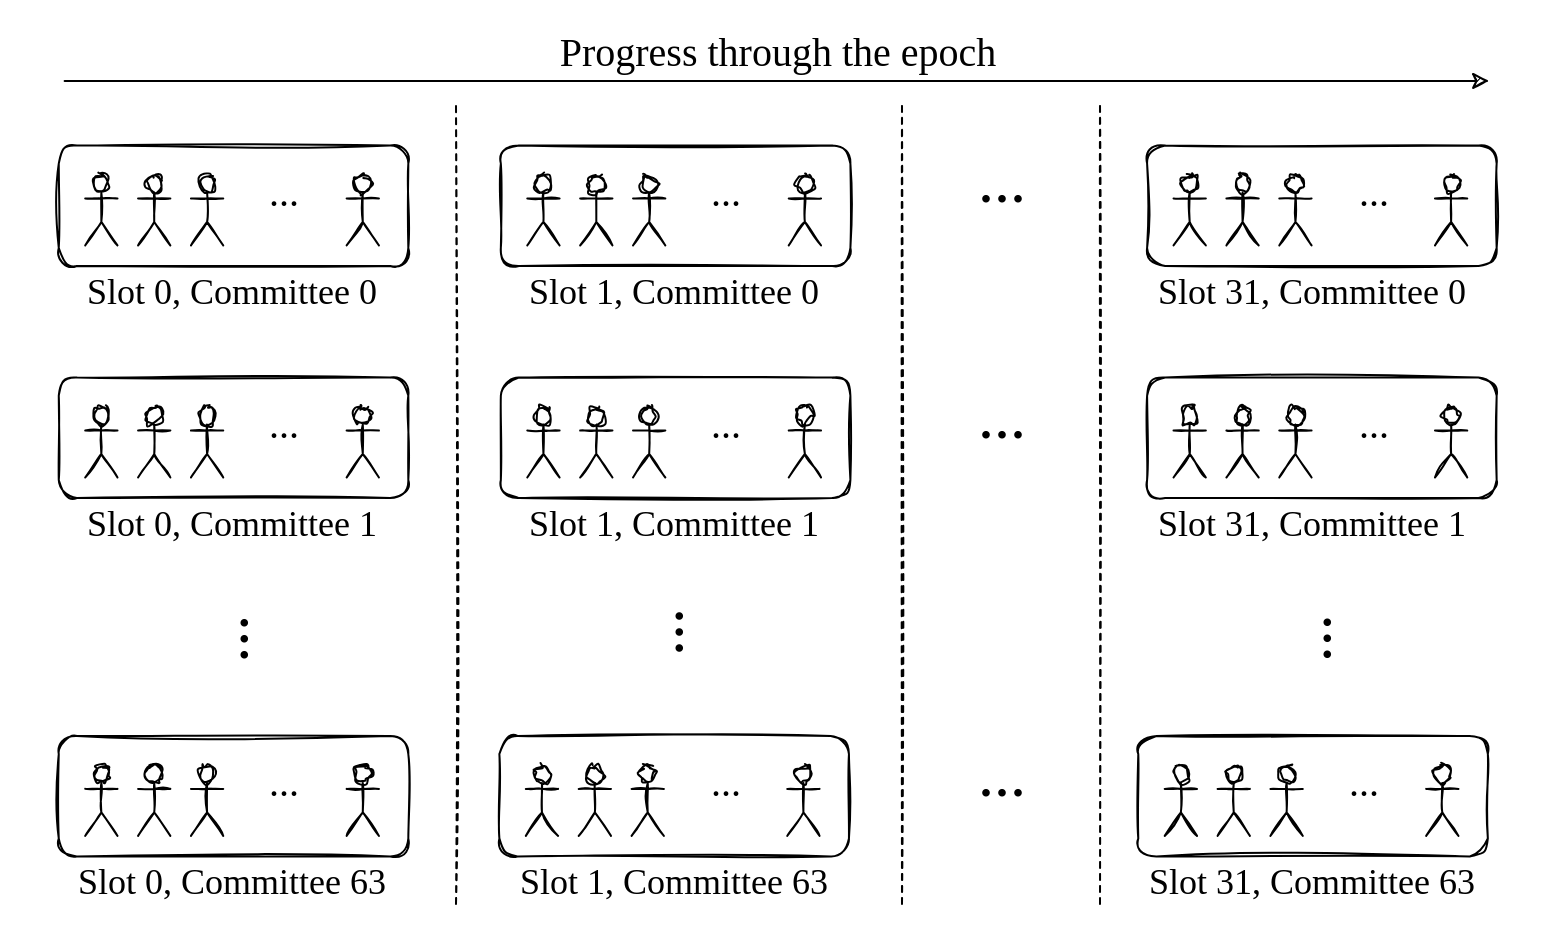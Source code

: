 <mxfile version="20.0.1" type="github">
  <diagram name="allCommittees" id="yjzHrt2KiwfoHxwn7fsB">
    <mxGraphModel dx="1422" dy="752" grid="1" gridSize="10" guides="1" tooltips="1" connect="1" arrows="1" fold="1" page="1" pageScale="1" pageWidth="850" pageHeight="1100" math="0" shadow="0">
      <root>
        <mxCell id="AhHYrD_jLXWVPU9GXJPQ-0" />
        <mxCell id="AhHYrD_jLXWVPU9GXJPQ-1" parent="AhHYrD_jLXWVPU9GXJPQ-0" />
        <mxCell id="4IdpGxViCFuvlN3iOuEt-2" value="" style="endArrow=none;dashed=1;html=1;rounded=0;sketch=1;fontFamily=Gloria Hallelujah;fontSource=https%3A%2F%2Ffonts.googleapis.com%2Fcss%3Ffamily%3DGloria%2BHallelujah;fontSize=32;" edge="1" parent="AhHYrD_jLXWVPU9GXJPQ-1">
          <mxGeometry width="50" height="50" relative="1" as="geometry">
            <mxPoint x="491" y="500" as="sourcePoint" />
            <mxPoint x="491" y="100" as="targetPoint" />
          </mxGeometry>
        </mxCell>
        <mxCell id="AhHYrD_jLXWVPU9GXJPQ-2" value="&lt;font style=&quot;font-size: 32px;&quot; data-font-src=&quot;https://fonts.googleapis.com/css?family=Gloria+Hallelujah&quot; face=&quot;Gloria Hallelujah&quot;&gt;...&lt;/font&gt;" style="text;html=1;strokeColor=none;fillColor=none;align=center;verticalAlign=middle;whiteSpace=wrap;rounded=0;sketch=1;fontSize=32;" vertex="1" parent="AhHYrD_jLXWVPU9GXJPQ-1">
          <mxGeometry x="496.78" y="116.375" width="88.125" height="44.062" as="geometry" />
        </mxCell>
        <mxCell id="AhHYrD_jLXWVPU9GXJPQ-3" value="&lt;font style=&quot;font-size: 32px;&quot; data-font-src=&quot;https://fonts.googleapis.com/css?family=Gloria+Hallelujah&quot; face=&quot;Gloria Hallelujah&quot;&gt;...&lt;/font&gt;" style="text;html=1;strokeColor=none;fillColor=none;align=center;verticalAlign=middle;whiteSpace=wrap;rounded=0;sketch=1;fontSize=32;" vertex="1" parent="AhHYrD_jLXWVPU9GXJPQ-1">
          <mxGeometry x="496.78" y="233.875" width="88.125" height="44.062" as="geometry" />
        </mxCell>
        <mxCell id="AhHYrD_jLXWVPU9GXJPQ-4" value="&lt;font style=&quot;font-size: 32px;&quot; data-font-src=&quot;https://fonts.googleapis.com/css?family=Gloria+Hallelujah&quot; face=&quot;Gloria Hallelujah&quot;&gt;...&lt;/font&gt;" style="text;html=1;strokeColor=none;fillColor=none;align=center;verticalAlign=middle;whiteSpace=wrap;rounded=0;sketch=1;fontSize=32;" vertex="1" parent="AhHYrD_jLXWVPU9GXJPQ-1">
          <mxGeometry x="496.78" y="413.062" width="88.125" height="44.062" as="geometry" />
        </mxCell>
        <mxCell id="AhHYrD_jLXWVPU9GXJPQ-5" value="&lt;font style=&quot;font-size: 32px;&quot; data-font-src=&quot;https://fonts.googleapis.com/css?family=Gloria+Hallelujah&quot; face=&quot;Gloria Hallelujah&quot;&gt;...&lt;/font&gt;" style="text;html=1;strokeColor=none;fillColor=none;align=center;verticalAlign=middle;whiteSpace=wrap;rounded=0;sketch=1;fontSize=32;rotation=90;" vertex="1" parent="AhHYrD_jLXWVPU9GXJPQ-1">
          <mxGeometry x="128.125" y="345.5" width="88.125" height="44.062" as="geometry" />
        </mxCell>
        <mxCell id="AhHYrD_jLXWVPU9GXJPQ-6" value="&lt;font style=&quot;font-size: 32px;&quot; data-font-src=&quot;https://fonts.googleapis.com/css?family=Gloria+Hallelujah&quot; face=&quot;Gloria Hallelujah&quot;&gt;...&lt;/font&gt;" style="text;html=1;strokeColor=none;fillColor=none;align=center;verticalAlign=middle;whiteSpace=wrap;rounded=0;sketch=1;fontSize=32;rotation=90;" vertex="1" parent="AhHYrD_jLXWVPU9GXJPQ-1">
          <mxGeometry x="345.499" y="342.562" width="88.125" height="44.062" as="geometry" />
        </mxCell>
        <mxCell id="AhHYrD_jLXWVPU9GXJPQ-7" value="&lt;font style=&quot;font-size: 32px;&quot; data-font-src=&quot;https://fonts.googleapis.com/css?family=Gloria+Hallelujah&quot; face=&quot;Gloria Hallelujah&quot;&gt;...&lt;/font&gt;" style="text;html=1;strokeColor=none;fillColor=none;align=center;verticalAlign=middle;whiteSpace=wrap;rounded=0;sketch=1;fontSize=32;rotation=90;" vertex="1" parent="AhHYrD_jLXWVPU9GXJPQ-1">
          <mxGeometry x="669.357" y="345.5" width="88.125" height="44.062" as="geometry" />
        </mxCell>
        <mxCell id="AhHYrD_jLXWVPU9GXJPQ-8" value="" style="endArrow=none;dashed=1;html=1;rounded=0;sketch=1;fontFamily=Gloria Hallelujah;fontSource=https%3A%2F%2Ffonts.googleapis.com%2Fcss%3Ffamily%3DGloria%2BHallelujah;fontSize=32;" edge="1" parent="AhHYrD_jLXWVPU9GXJPQ-1">
          <mxGeometry width="50" height="50" relative="1" as="geometry">
            <mxPoint x="268" y="500" as="sourcePoint" />
            <mxPoint x="268" y="100" as="targetPoint" />
          </mxGeometry>
        </mxCell>
        <mxCell id="AhHYrD_jLXWVPU9GXJPQ-9" value="" style="group" vertex="1" connectable="0" parent="AhHYrD_jLXWVPU9GXJPQ-1">
          <mxGeometry x="40" y="120.781" width="232.062" height="94" as="geometry" />
        </mxCell>
        <mxCell id="AhHYrD_jLXWVPU9GXJPQ-10" value="" style="rounded=1;whiteSpace=wrap;html=1;sketch=1;" vertex="1" parent="AhHYrD_jLXWVPU9GXJPQ-9">
          <mxGeometry x="29.375" width="174.781" height="60.219" as="geometry" />
        </mxCell>
        <mxCell id="AhHYrD_jLXWVPU9GXJPQ-11" value="&lt;font style=&quot;font-size: 20px;&quot; data-font-src=&quot;https://fonts.googleapis.com/css?family=Gloria+Hallelujah&quot; face=&quot;Gloria Hallelujah&quot;&gt;...&lt;/font&gt;" style="text;html=1;strokeColor=none;fillColor=none;align=center;verticalAlign=middle;whiteSpace=wrap;rounded=0;sketch=1;" vertex="1" parent="AhHYrD_jLXWVPU9GXJPQ-9">
          <mxGeometry x="98.406" width="88.125" height="44.062" as="geometry" />
        </mxCell>
        <mxCell id="AhHYrD_jLXWVPU9GXJPQ-12" value="" style="shape=umlActor;verticalLabelPosition=bottom;verticalAlign=top;html=1;outlineConnect=0;sketch=1;" vertex="1" parent="AhHYrD_jLXWVPU9GXJPQ-9">
          <mxGeometry x="42.594" y="14.688" width="16.156" height="35.25" as="geometry" />
        </mxCell>
        <mxCell id="AhHYrD_jLXWVPU9GXJPQ-13" value="&lt;font style=&quot;font-size: 18px;&quot;&gt;Slot 0, Committee 0&lt;/font&gt;" style="text;html=1;strokeColor=none;fillColor=none;align=center;verticalAlign=middle;whiteSpace=wrap;rounded=0;sketch=1;fontFamily=Gloria Hallelujah;fontSource=https%3A%2F%2Ffonts.googleapis.com%2Fcss%3Ffamily%3DGloria%2BHallelujah;fontSize=20;" vertex="1" parent="AhHYrD_jLXWVPU9GXJPQ-9">
          <mxGeometry y="49.938" width="232.062" height="44.062" as="geometry" />
        </mxCell>
        <mxCell id="AhHYrD_jLXWVPU9GXJPQ-14" value="" style="shape=umlActor;verticalLabelPosition=bottom;verticalAlign=top;html=1;outlineConnect=0;sketch=1;" vertex="1" parent="AhHYrD_jLXWVPU9GXJPQ-9">
          <mxGeometry x="69.031" y="14.688" width="16.156" height="35.25" as="geometry" />
        </mxCell>
        <mxCell id="AhHYrD_jLXWVPU9GXJPQ-15" value="" style="shape=umlActor;verticalLabelPosition=bottom;verticalAlign=top;html=1;outlineConnect=0;sketch=1;" vertex="1" parent="AhHYrD_jLXWVPU9GXJPQ-9">
          <mxGeometry x="95.468" y="14.688" width="16.156" height="35.25" as="geometry" />
        </mxCell>
        <mxCell id="AhHYrD_jLXWVPU9GXJPQ-16" value="" style="shape=umlActor;verticalLabelPosition=bottom;verticalAlign=top;html=1;outlineConnect=0;sketch=1;" vertex="1" parent="AhHYrD_jLXWVPU9GXJPQ-9">
          <mxGeometry x="173.312" y="14.688" width="16.156" height="35.25" as="geometry" />
        </mxCell>
        <mxCell id="AhHYrD_jLXWVPU9GXJPQ-17" value="" style="group" vertex="1" connectable="0" parent="AhHYrD_jLXWVPU9GXJPQ-1">
          <mxGeometry x="40" y="236.812" width="232.062" height="94" as="geometry" />
        </mxCell>
        <mxCell id="AhHYrD_jLXWVPU9GXJPQ-18" value="" style="rounded=1;whiteSpace=wrap;html=1;sketch=1;" vertex="1" parent="AhHYrD_jLXWVPU9GXJPQ-17">
          <mxGeometry x="29.375" width="174.781" height="60.219" as="geometry" />
        </mxCell>
        <mxCell id="AhHYrD_jLXWVPU9GXJPQ-19" value="&lt;font style=&quot;font-size: 20px;&quot; data-font-src=&quot;https://fonts.googleapis.com/css?family=Gloria+Hallelujah&quot; face=&quot;Gloria Hallelujah&quot;&gt;...&lt;/font&gt;" style="text;html=1;strokeColor=none;fillColor=none;align=center;verticalAlign=middle;whiteSpace=wrap;rounded=0;sketch=1;" vertex="1" parent="AhHYrD_jLXWVPU9GXJPQ-17">
          <mxGeometry x="98.406" width="88.125" height="44.062" as="geometry" />
        </mxCell>
        <mxCell id="AhHYrD_jLXWVPU9GXJPQ-20" value="" style="shape=umlActor;verticalLabelPosition=bottom;verticalAlign=top;html=1;outlineConnect=0;sketch=1;" vertex="1" parent="AhHYrD_jLXWVPU9GXJPQ-17">
          <mxGeometry x="42.594" y="14.688" width="16.156" height="35.25" as="geometry" />
        </mxCell>
        <mxCell id="AhHYrD_jLXWVPU9GXJPQ-21" value="&lt;font style=&quot;font-size: 18px;&quot;&gt;Slot 0, Committee 1&lt;br&gt;&lt;/font&gt;" style="text;html=1;strokeColor=none;fillColor=none;align=center;verticalAlign=middle;whiteSpace=wrap;rounded=0;sketch=1;fontFamily=Gloria Hallelujah;fontSource=https%3A%2F%2Ffonts.googleapis.com%2Fcss%3Ffamily%3DGloria%2BHallelujah;fontSize=20;" vertex="1" parent="AhHYrD_jLXWVPU9GXJPQ-17">
          <mxGeometry y="49.938" width="232.062" height="44.062" as="geometry" />
        </mxCell>
        <mxCell id="AhHYrD_jLXWVPU9GXJPQ-22" value="" style="shape=umlActor;verticalLabelPosition=bottom;verticalAlign=top;html=1;outlineConnect=0;sketch=1;" vertex="1" parent="AhHYrD_jLXWVPU9GXJPQ-17">
          <mxGeometry x="69.031" y="14.688" width="16.156" height="35.25" as="geometry" />
        </mxCell>
        <mxCell id="AhHYrD_jLXWVPU9GXJPQ-23" value="" style="shape=umlActor;verticalLabelPosition=bottom;verticalAlign=top;html=1;outlineConnect=0;sketch=1;" vertex="1" parent="AhHYrD_jLXWVPU9GXJPQ-17">
          <mxGeometry x="95.468" y="14.688" width="16.156" height="35.25" as="geometry" />
        </mxCell>
        <mxCell id="AhHYrD_jLXWVPU9GXJPQ-24" value="" style="shape=umlActor;verticalLabelPosition=bottom;verticalAlign=top;html=1;outlineConnect=0;sketch=1;" vertex="1" parent="AhHYrD_jLXWVPU9GXJPQ-17">
          <mxGeometry x="173.312" y="14.688" width="16.156" height="35.25" as="geometry" />
        </mxCell>
        <mxCell id="AhHYrD_jLXWVPU9GXJPQ-25" value="" style="group" vertex="1" connectable="0" parent="AhHYrD_jLXWVPU9GXJPQ-1">
          <mxGeometry x="40" y="416" width="232.062" height="94" as="geometry" />
        </mxCell>
        <mxCell id="AhHYrD_jLXWVPU9GXJPQ-26" value="" style="rounded=1;whiteSpace=wrap;html=1;sketch=1;" vertex="1" parent="AhHYrD_jLXWVPU9GXJPQ-25">
          <mxGeometry x="29.375" width="174.781" height="60.219" as="geometry" />
        </mxCell>
        <mxCell id="AhHYrD_jLXWVPU9GXJPQ-27" value="&lt;font style=&quot;font-size: 20px;&quot; data-font-src=&quot;https://fonts.googleapis.com/css?family=Gloria+Hallelujah&quot; face=&quot;Gloria Hallelujah&quot;&gt;...&lt;/font&gt;" style="text;html=1;strokeColor=none;fillColor=none;align=center;verticalAlign=middle;whiteSpace=wrap;rounded=0;sketch=1;" vertex="1" parent="AhHYrD_jLXWVPU9GXJPQ-25">
          <mxGeometry x="98.406" width="88.125" height="44.062" as="geometry" />
        </mxCell>
        <mxCell id="AhHYrD_jLXWVPU9GXJPQ-28" value="" style="shape=umlActor;verticalLabelPosition=bottom;verticalAlign=top;html=1;outlineConnect=0;sketch=1;" vertex="1" parent="AhHYrD_jLXWVPU9GXJPQ-25">
          <mxGeometry x="42.594" y="14.688" width="16.156" height="35.25" as="geometry" />
        </mxCell>
        <mxCell id="AhHYrD_jLXWVPU9GXJPQ-29" value="&lt;font style=&quot;font-size: 18px;&quot;&gt;Slot 0, Committee 63&lt;br&gt;&lt;/font&gt;" style="text;html=1;strokeColor=none;fillColor=none;align=center;verticalAlign=middle;whiteSpace=wrap;rounded=0;sketch=1;fontFamily=Gloria Hallelujah;fontSource=https%3A%2F%2Ffonts.googleapis.com%2Fcss%3Ffamily%3DGloria%2BHallelujah;fontSize=20;" vertex="1" parent="AhHYrD_jLXWVPU9GXJPQ-25">
          <mxGeometry y="49.938" width="232.062" height="44.062" as="geometry" />
        </mxCell>
        <mxCell id="AhHYrD_jLXWVPU9GXJPQ-30" value="" style="shape=umlActor;verticalLabelPosition=bottom;verticalAlign=top;html=1;outlineConnect=0;sketch=1;" vertex="1" parent="AhHYrD_jLXWVPU9GXJPQ-25">
          <mxGeometry x="69.031" y="14.688" width="16.156" height="35.25" as="geometry" />
        </mxCell>
        <mxCell id="AhHYrD_jLXWVPU9GXJPQ-31" value="" style="shape=umlActor;verticalLabelPosition=bottom;verticalAlign=top;html=1;outlineConnect=0;sketch=1;" vertex="1" parent="AhHYrD_jLXWVPU9GXJPQ-25">
          <mxGeometry x="95.468" y="14.688" width="16.156" height="35.25" as="geometry" />
        </mxCell>
        <mxCell id="AhHYrD_jLXWVPU9GXJPQ-32" value="" style="shape=umlActor;verticalLabelPosition=bottom;verticalAlign=top;html=1;outlineConnect=0;sketch=1;" vertex="1" parent="AhHYrD_jLXWVPU9GXJPQ-25">
          <mxGeometry x="173.312" y="14.688" width="16.156" height="35.25" as="geometry" />
        </mxCell>
        <mxCell id="AhHYrD_jLXWVPU9GXJPQ-33" value="" style="group" vertex="1" connectable="0" parent="AhHYrD_jLXWVPU9GXJPQ-1">
          <mxGeometry x="261.046" y="416" width="232.062" height="94" as="geometry" />
        </mxCell>
        <mxCell id="AhHYrD_jLXWVPU9GXJPQ-34" value="" style="rounded=1;whiteSpace=wrap;html=1;sketch=1;" vertex="1" parent="AhHYrD_jLXWVPU9GXJPQ-33">
          <mxGeometry x="28.641" width="174.781" height="60.219" as="geometry" />
        </mxCell>
        <mxCell id="AhHYrD_jLXWVPU9GXJPQ-35" value="&lt;font style=&quot;font-size: 20px;&quot; data-font-src=&quot;https://fonts.googleapis.com/css?family=Gloria+Hallelujah&quot; face=&quot;Gloria Hallelujah&quot;&gt;...&lt;/font&gt;" style="text;html=1;strokeColor=none;fillColor=none;align=center;verticalAlign=middle;whiteSpace=wrap;rounded=0;sketch=1;" vertex="1" parent="AhHYrD_jLXWVPU9GXJPQ-33">
          <mxGeometry x="97.672" width="88.125" height="44.062" as="geometry" />
        </mxCell>
        <mxCell id="AhHYrD_jLXWVPU9GXJPQ-36" value="" style="shape=umlActor;verticalLabelPosition=bottom;verticalAlign=top;html=1;outlineConnect=0;sketch=1;" vertex="1" parent="AhHYrD_jLXWVPU9GXJPQ-33">
          <mxGeometry x="41.859" y="14.688" width="16.156" height="35.25" as="geometry" />
        </mxCell>
        <mxCell id="AhHYrD_jLXWVPU9GXJPQ-37" value="" style="shape=umlActor;verticalLabelPosition=bottom;verticalAlign=top;html=1;outlineConnect=0;sketch=1;" vertex="1" parent="AhHYrD_jLXWVPU9GXJPQ-33">
          <mxGeometry x="68.297" y="14.688" width="16.156" height="35.25" as="geometry" />
        </mxCell>
        <mxCell id="AhHYrD_jLXWVPU9GXJPQ-38" value="" style="shape=umlActor;verticalLabelPosition=bottom;verticalAlign=top;html=1;outlineConnect=0;sketch=1;" vertex="1" parent="AhHYrD_jLXWVPU9GXJPQ-33">
          <mxGeometry x="94.734" y="14.688" width="16.156" height="35.25" as="geometry" />
        </mxCell>
        <mxCell id="AhHYrD_jLXWVPU9GXJPQ-39" value="" style="shape=umlActor;verticalLabelPosition=bottom;verticalAlign=top;html=1;outlineConnect=0;sketch=1;" vertex="1" parent="AhHYrD_jLXWVPU9GXJPQ-33">
          <mxGeometry x="172.578" y="14.688" width="16.156" height="35.25" as="geometry" />
        </mxCell>
        <mxCell id="AhHYrD_jLXWVPU9GXJPQ-40" value="&lt;font style=&quot;font-size: 18px;&quot;&gt;Slot 1, Committee 63&lt;br&gt;&lt;/font&gt;" style="text;html=1;strokeColor=none;fillColor=none;align=center;verticalAlign=middle;whiteSpace=wrap;rounded=0;sketch=1;fontFamily=Gloria Hallelujah;fontSource=https%3A%2F%2Ffonts.googleapis.com%2Fcss%3Ffamily%3DGloria%2BHallelujah;fontSize=20;" vertex="1" parent="AhHYrD_jLXWVPU9GXJPQ-33">
          <mxGeometry y="49.938" width="232.062" height="44.062" as="geometry" />
        </mxCell>
        <mxCell id="AhHYrD_jLXWVPU9GXJPQ-41" value="" style="group" vertex="1" connectable="0" parent="AhHYrD_jLXWVPU9GXJPQ-1">
          <mxGeometry x="261.046" y="236.812" width="232.062" height="94" as="geometry" />
        </mxCell>
        <mxCell id="AhHYrD_jLXWVPU9GXJPQ-42" value="" style="rounded=1;whiteSpace=wrap;html=1;sketch=1;" vertex="1" parent="AhHYrD_jLXWVPU9GXJPQ-41">
          <mxGeometry x="29.375" width="174.781" height="60.219" as="geometry" />
        </mxCell>
        <mxCell id="AhHYrD_jLXWVPU9GXJPQ-43" value="&lt;font style=&quot;font-size: 20px;&quot; data-font-src=&quot;https://fonts.googleapis.com/css?family=Gloria+Hallelujah&quot; face=&quot;Gloria Hallelujah&quot;&gt;...&lt;/font&gt;" style="text;html=1;strokeColor=none;fillColor=none;align=center;verticalAlign=middle;whiteSpace=wrap;rounded=0;sketch=1;" vertex="1" parent="AhHYrD_jLXWVPU9GXJPQ-41">
          <mxGeometry x="98.406" width="88.125" height="44.062" as="geometry" />
        </mxCell>
        <mxCell id="AhHYrD_jLXWVPU9GXJPQ-44" value="" style="shape=umlActor;verticalLabelPosition=bottom;verticalAlign=top;html=1;outlineConnect=0;sketch=1;" vertex="1" parent="AhHYrD_jLXWVPU9GXJPQ-41">
          <mxGeometry x="42.594" y="14.688" width="16.156" height="35.25" as="geometry" />
        </mxCell>
        <mxCell id="AhHYrD_jLXWVPU9GXJPQ-45" value="&lt;font style=&quot;font-size: 18px;&quot;&gt;Slot 1, Committee 1&lt;br&gt;&lt;/font&gt;" style="text;html=1;strokeColor=none;fillColor=none;align=center;verticalAlign=middle;whiteSpace=wrap;rounded=0;sketch=1;fontFamily=Gloria Hallelujah;fontSource=https%3A%2F%2Ffonts.googleapis.com%2Fcss%3Ffamily%3DGloria%2BHallelujah;fontSize=20;" vertex="1" parent="AhHYrD_jLXWVPU9GXJPQ-41">
          <mxGeometry y="49.938" width="232.062" height="44.062" as="geometry" />
        </mxCell>
        <mxCell id="AhHYrD_jLXWVPU9GXJPQ-46" value="" style="shape=umlActor;verticalLabelPosition=bottom;verticalAlign=top;html=1;outlineConnect=0;sketch=1;" vertex="1" parent="AhHYrD_jLXWVPU9GXJPQ-41">
          <mxGeometry x="69.031" y="14.688" width="16.156" height="35.25" as="geometry" />
        </mxCell>
        <mxCell id="AhHYrD_jLXWVPU9GXJPQ-47" value="" style="shape=umlActor;verticalLabelPosition=bottom;verticalAlign=top;html=1;outlineConnect=0;sketch=1;" vertex="1" parent="AhHYrD_jLXWVPU9GXJPQ-41">
          <mxGeometry x="95.468" y="14.688" width="16.156" height="35.25" as="geometry" />
        </mxCell>
        <mxCell id="AhHYrD_jLXWVPU9GXJPQ-48" value="" style="shape=umlActor;verticalLabelPosition=bottom;verticalAlign=top;html=1;outlineConnect=0;sketch=1;" vertex="1" parent="AhHYrD_jLXWVPU9GXJPQ-41">
          <mxGeometry x="173.312" y="14.688" width="16.156" height="35.25" as="geometry" />
        </mxCell>
        <mxCell id="AhHYrD_jLXWVPU9GXJPQ-49" value="" style="group" vertex="1" connectable="0" parent="AhHYrD_jLXWVPU9GXJPQ-1">
          <mxGeometry x="261.046" y="120.781" width="232.062" height="94" as="geometry" />
        </mxCell>
        <mxCell id="AhHYrD_jLXWVPU9GXJPQ-50" value="" style="rounded=1;whiteSpace=wrap;html=1;sketch=1;" vertex="1" parent="AhHYrD_jLXWVPU9GXJPQ-49">
          <mxGeometry x="29.375" width="174.781" height="60.219" as="geometry" />
        </mxCell>
        <mxCell id="AhHYrD_jLXWVPU9GXJPQ-51" value="&lt;font style=&quot;font-size: 20px;&quot; data-font-src=&quot;https://fonts.googleapis.com/css?family=Gloria+Hallelujah&quot; face=&quot;Gloria Hallelujah&quot;&gt;...&lt;/font&gt;" style="text;html=1;strokeColor=none;fillColor=none;align=center;verticalAlign=middle;whiteSpace=wrap;rounded=0;sketch=1;" vertex="1" parent="AhHYrD_jLXWVPU9GXJPQ-49">
          <mxGeometry x="98.406" width="88.125" height="44.062" as="geometry" />
        </mxCell>
        <mxCell id="AhHYrD_jLXWVPU9GXJPQ-52" value="" style="shape=umlActor;verticalLabelPosition=bottom;verticalAlign=top;html=1;outlineConnect=0;sketch=1;" vertex="1" parent="AhHYrD_jLXWVPU9GXJPQ-49">
          <mxGeometry x="42.594" y="14.688" width="16.156" height="35.25" as="geometry" />
        </mxCell>
        <mxCell id="AhHYrD_jLXWVPU9GXJPQ-53" value="&lt;font style=&quot;font-size: 18px;&quot;&gt;Slot 1, Committee 0&lt;/font&gt;" style="text;html=1;strokeColor=none;fillColor=none;align=center;verticalAlign=middle;whiteSpace=wrap;rounded=0;sketch=1;fontFamily=Gloria Hallelujah;fontSource=https%3A%2F%2Ffonts.googleapis.com%2Fcss%3Ffamily%3DGloria%2BHallelujah;fontSize=20;" vertex="1" parent="AhHYrD_jLXWVPU9GXJPQ-49">
          <mxGeometry y="49.938" width="232.062" height="44.062" as="geometry" />
        </mxCell>
        <mxCell id="AhHYrD_jLXWVPU9GXJPQ-54" value="" style="shape=umlActor;verticalLabelPosition=bottom;verticalAlign=top;html=1;outlineConnect=0;sketch=1;" vertex="1" parent="AhHYrD_jLXWVPU9GXJPQ-49">
          <mxGeometry x="69.031" y="14.688" width="16.156" height="35.25" as="geometry" />
        </mxCell>
        <mxCell id="AhHYrD_jLXWVPU9GXJPQ-55" value="" style="shape=umlActor;verticalLabelPosition=bottom;verticalAlign=top;html=1;outlineConnect=0;sketch=1;" vertex="1" parent="AhHYrD_jLXWVPU9GXJPQ-49">
          <mxGeometry x="95.468" y="14.688" width="16.156" height="35.25" as="geometry" />
        </mxCell>
        <mxCell id="AhHYrD_jLXWVPU9GXJPQ-56" value="" style="shape=umlActor;verticalLabelPosition=bottom;verticalAlign=top;html=1;outlineConnect=0;sketch=1;" vertex="1" parent="AhHYrD_jLXWVPU9GXJPQ-49">
          <mxGeometry x="173.312" y="14.688" width="16.156" height="35.25" as="geometry" />
        </mxCell>
        <mxCell id="AhHYrD_jLXWVPU9GXJPQ-57" value="" style="group" vertex="1" connectable="0" parent="AhHYrD_jLXWVPU9GXJPQ-1">
          <mxGeometry x="580.498" y="416" width="232.062" height="94" as="geometry" />
        </mxCell>
        <mxCell id="AhHYrD_jLXWVPU9GXJPQ-58" value="" style="rounded=1;whiteSpace=wrap;html=1;sketch=1;" vertex="1" parent="AhHYrD_jLXWVPU9GXJPQ-57">
          <mxGeometry x="28.641" width="174.781" height="60.219" as="geometry" />
        </mxCell>
        <mxCell id="AhHYrD_jLXWVPU9GXJPQ-59" value="&lt;font style=&quot;font-size: 20px;&quot; data-font-src=&quot;https://fonts.googleapis.com/css?family=Gloria+Hallelujah&quot; face=&quot;Gloria Hallelujah&quot;&gt;...&lt;/font&gt;" style="text;html=1;strokeColor=none;fillColor=none;align=center;verticalAlign=middle;whiteSpace=wrap;rounded=0;sketch=1;" vertex="1" parent="AhHYrD_jLXWVPU9GXJPQ-57">
          <mxGeometry x="97.672" width="88.125" height="44.062" as="geometry" />
        </mxCell>
        <mxCell id="AhHYrD_jLXWVPU9GXJPQ-60" value="" style="shape=umlActor;verticalLabelPosition=bottom;verticalAlign=top;html=1;outlineConnect=0;sketch=1;" vertex="1" parent="AhHYrD_jLXWVPU9GXJPQ-57">
          <mxGeometry x="41.859" y="14.688" width="16.156" height="35.25" as="geometry" />
        </mxCell>
        <mxCell id="AhHYrD_jLXWVPU9GXJPQ-61" value="" style="shape=umlActor;verticalLabelPosition=bottom;verticalAlign=top;html=1;outlineConnect=0;sketch=1;" vertex="1" parent="AhHYrD_jLXWVPU9GXJPQ-57">
          <mxGeometry x="68.297" y="14.688" width="16.156" height="35.25" as="geometry" />
        </mxCell>
        <mxCell id="AhHYrD_jLXWVPU9GXJPQ-62" value="" style="shape=umlActor;verticalLabelPosition=bottom;verticalAlign=top;html=1;outlineConnect=0;sketch=1;" vertex="1" parent="AhHYrD_jLXWVPU9GXJPQ-57">
          <mxGeometry x="94.734" y="14.688" width="16.156" height="35.25" as="geometry" />
        </mxCell>
        <mxCell id="AhHYrD_jLXWVPU9GXJPQ-63" value="" style="shape=umlActor;verticalLabelPosition=bottom;verticalAlign=top;html=1;outlineConnect=0;sketch=1;" vertex="1" parent="AhHYrD_jLXWVPU9GXJPQ-57">
          <mxGeometry x="172.578" y="14.688" width="16.156" height="35.25" as="geometry" />
        </mxCell>
        <mxCell id="AhHYrD_jLXWVPU9GXJPQ-64" value="&lt;font style=&quot;font-size: 18px;&quot;&gt;Slot 31, Committee 63&lt;br&gt;&lt;/font&gt;" style="text;html=1;strokeColor=none;fillColor=none;align=center;verticalAlign=middle;whiteSpace=wrap;rounded=0;sketch=1;fontFamily=Gloria Hallelujah;fontSource=https%3A%2F%2Ffonts.googleapis.com%2Fcss%3Ffamily%3DGloria%2BHallelujah;fontSize=20;" vertex="1" parent="AhHYrD_jLXWVPU9GXJPQ-57">
          <mxGeometry y="49.938" width="232.062" height="44.062" as="geometry" />
        </mxCell>
        <mxCell id="AhHYrD_jLXWVPU9GXJPQ-65" value="" style="group" vertex="1" connectable="0" parent="AhHYrD_jLXWVPU9GXJPQ-1">
          <mxGeometry x="580.498" y="236.812" width="232.062" height="94" as="geometry" />
        </mxCell>
        <mxCell id="AhHYrD_jLXWVPU9GXJPQ-66" value="" style="rounded=1;whiteSpace=wrap;html=1;sketch=1;" vertex="1" parent="AhHYrD_jLXWVPU9GXJPQ-65">
          <mxGeometry x="33.047" width="174.781" height="60.219" as="geometry" />
        </mxCell>
        <mxCell id="AhHYrD_jLXWVPU9GXJPQ-67" value="&lt;font style=&quot;font-size: 20px;&quot; data-font-src=&quot;https://fonts.googleapis.com/css?family=Gloria+Hallelujah&quot; face=&quot;Gloria Hallelujah&quot;&gt;...&lt;/font&gt;" style="text;html=1;strokeColor=none;fillColor=none;align=center;verticalAlign=middle;whiteSpace=wrap;rounded=0;sketch=1;" vertex="1" parent="AhHYrD_jLXWVPU9GXJPQ-65">
          <mxGeometry x="102.078" width="88.125" height="44.062" as="geometry" />
        </mxCell>
        <mxCell id="AhHYrD_jLXWVPU9GXJPQ-68" value="" style="shape=umlActor;verticalLabelPosition=bottom;verticalAlign=top;html=1;outlineConnect=0;sketch=1;" vertex="1" parent="AhHYrD_jLXWVPU9GXJPQ-65">
          <mxGeometry x="46.265" y="14.688" width="16.156" height="35.25" as="geometry" />
        </mxCell>
        <mxCell id="AhHYrD_jLXWVPU9GXJPQ-69" value="" style="shape=umlActor;verticalLabelPosition=bottom;verticalAlign=top;html=1;outlineConnect=0;sketch=1;" vertex="1" parent="AhHYrD_jLXWVPU9GXJPQ-65">
          <mxGeometry x="72.703" y="14.688" width="16.156" height="35.25" as="geometry" />
        </mxCell>
        <mxCell id="AhHYrD_jLXWVPU9GXJPQ-70" value="" style="shape=umlActor;verticalLabelPosition=bottom;verticalAlign=top;html=1;outlineConnect=0;sketch=1;" vertex="1" parent="AhHYrD_jLXWVPU9GXJPQ-65">
          <mxGeometry x="99.14" y="14.688" width="16.156" height="35.25" as="geometry" />
        </mxCell>
        <mxCell id="AhHYrD_jLXWVPU9GXJPQ-71" value="" style="shape=umlActor;verticalLabelPosition=bottom;verticalAlign=top;html=1;outlineConnect=0;sketch=1;" vertex="1" parent="AhHYrD_jLXWVPU9GXJPQ-65">
          <mxGeometry x="176.984" y="14.688" width="16.156" height="35.25" as="geometry" />
        </mxCell>
        <mxCell id="AhHYrD_jLXWVPU9GXJPQ-72" value="&lt;font style=&quot;font-size: 18px;&quot;&gt;Slot 31, Committee 1&lt;br&gt;&lt;/font&gt;" style="text;html=1;strokeColor=none;fillColor=none;align=center;verticalAlign=middle;whiteSpace=wrap;rounded=0;sketch=1;fontFamily=Gloria Hallelujah;fontSource=https%3A%2F%2Ffonts.googleapis.com%2Fcss%3Ffamily%3DGloria%2BHallelujah;fontSize=20;" vertex="1" parent="AhHYrD_jLXWVPU9GXJPQ-65">
          <mxGeometry y="49.938" width="232.062" height="44.062" as="geometry" />
        </mxCell>
        <mxCell id="AhHYrD_jLXWVPU9GXJPQ-73" value="" style="group" vertex="1" connectable="0" parent="AhHYrD_jLXWVPU9GXJPQ-1">
          <mxGeometry x="580.498" y="120.781" width="232.062" height="94" as="geometry" />
        </mxCell>
        <mxCell id="AhHYrD_jLXWVPU9GXJPQ-74" value="" style="rounded=1;whiteSpace=wrap;html=1;sketch=1;" vertex="1" parent="AhHYrD_jLXWVPU9GXJPQ-73">
          <mxGeometry x="33.047" width="174.781" height="60.219" as="geometry" />
        </mxCell>
        <mxCell id="AhHYrD_jLXWVPU9GXJPQ-75" value="&lt;font style=&quot;font-size: 20px;&quot; data-font-src=&quot;https://fonts.googleapis.com/css?family=Gloria+Hallelujah&quot; face=&quot;Gloria Hallelujah&quot;&gt;...&lt;/font&gt;" style="text;html=1;strokeColor=none;fillColor=none;align=center;verticalAlign=middle;whiteSpace=wrap;rounded=0;sketch=1;" vertex="1" parent="AhHYrD_jLXWVPU9GXJPQ-73">
          <mxGeometry x="102.078" width="88.125" height="44.062" as="geometry" />
        </mxCell>
        <mxCell id="AhHYrD_jLXWVPU9GXJPQ-76" value="" style="shape=umlActor;verticalLabelPosition=bottom;verticalAlign=top;html=1;outlineConnect=0;sketch=1;" vertex="1" parent="AhHYrD_jLXWVPU9GXJPQ-73">
          <mxGeometry x="46.265" y="14.688" width="16.156" height="35.25" as="geometry" />
        </mxCell>
        <mxCell id="AhHYrD_jLXWVPU9GXJPQ-77" value="" style="shape=umlActor;verticalLabelPosition=bottom;verticalAlign=top;html=1;outlineConnect=0;sketch=1;" vertex="1" parent="AhHYrD_jLXWVPU9GXJPQ-73">
          <mxGeometry x="72.703" y="14.688" width="16.156" height="35.25" as="geometry" />
        </mxCell>
        <mxCell id="AhHYrD_jLXWVPU9GXJPQ-78" value="" style="shape=umlActor;verticalLabelPosition=bottom;verticalAlign=top;html=1;outlineConnect=0;sketch=1;" vertex="1" parent="AhHYrD_jLXWVPU9GXJPQ-73">
          <mxGeometry x="99.14" y="14.688" width="16.156" height="35.25" as="geometry" />
        </mxCell>
        <mxCell id="AhHYrD_jLXWVPU9GXJPQ-79" value="" style="shape=umlActor;verticalLabelPosition=bottom;verticalAlign=top;html=1;outlineConnect=0;sketch=1;" vertex="1" parent="AhHYrD_jLXWVPU9GXJPQ-73">
          <mxGeometry x="176.984" y="14.688" width="16.156" height="35.25" as="geometry" />
        </mxCell>
        <mxCell id="AhHYrD_jLXWVPU9GXJPQ-80" value="&lt;font style=&quot;font-size: 18px;&quot;&gt;Slot 31, Committee 0&lt;/font&gt;" style="text;html=1;strokeColor=none;fillColor=none;align=center;verticalAlign=middle;whiteSpace=wrap;rounded=0;sketch=1;fontFamily=Gloria Hallelujah;fontSource=https%3A%2F%2Ffonts.googleapis.com%2Fcss%3Ffamily%3DGloria%2BHallelujah;fontSize=20;" vertex="1" parent="AhHYrD_jLXWVPU9GXJPQ-73">
          <mxGeometry y="49.938" width="232.062" height="44.062" as="geometry" />
        </mxCell>
        <mxCell id="AhHYrD_jLXWVPU9GXJPQ-83" value="" style="endArrow=classic;html=1;rounded=0;shadow=0;sketch=1;fontFamily=Gloria Hallelujah;fontSource=https%3A%2F%2Ffonts.googleapis.com%2Fcss%3Ffamily%3DGloria%2BHallelujah;fontSize=32;" edge="1" parent="AhHYrD_jLXWVPU9GXJPQ-1">
          <mxGeometry width="50" height="50" relative="1" as="geometry">
            <mxPoint x="72.312" y="88.469" as="sourcePoint" />
            <mxPoint x="784.654" y="88.469" as="targetPoint" />
          </mxGeometry>
        </mxCell>
        <mxCell id="AhHYrD_jLXWVPU9GXJPQ-84" value="&lt;font style=&quot;font-size: 20px;&quot;&gt;Progress through the epoch&lt;/font&gt;" style="text;html=1;strokeColor=none;fillColor=none;align=center;verticalAlign=middle;whiteSpace=wrap;rounded=0;sketch=1;fontFamily=Gloria Hallelujah;fontSource=https%3A%2F%2Ffonts.googleapis.com%2Fcss%3Ffamily%3DGloria%2BHallelujah;fontSize=32;" vertex="1" parent="AhHYrD_jLXWVPU9GXJPQ-1">
          <mxGeometry x="116.375" y="48" width="625.685" height="44.062" as="geometry" />
        </mxCell>
        <mxCell id="4IdpGxViCFuvlN3iOuEt-3" value="" style="endArrow=none;dashed=1;html=1;rounded=0;sketch=1;fontFamily=Gloria Hallelujah;fontSource=https%3A%2F%2Ffonts.googleapis.com%2Fcss%3Ffamily%3DGloria%2BHallelujah;fontSize=32;" edge="1" parent="AhHYrD_jLXWVPU9GXJPQ-1">
          <mxGeometry width="50" height="50" relative="1" as="geometry">
            <mxPoint x="590" y="500" as="sourcePoint" />
            <mxPoint x="590" y="100" as="targetPoint" />
          </mxGeometry>
        </mxCell>
      </root>
    </mxGraphModel>
  </diagram>
</mxfile>
